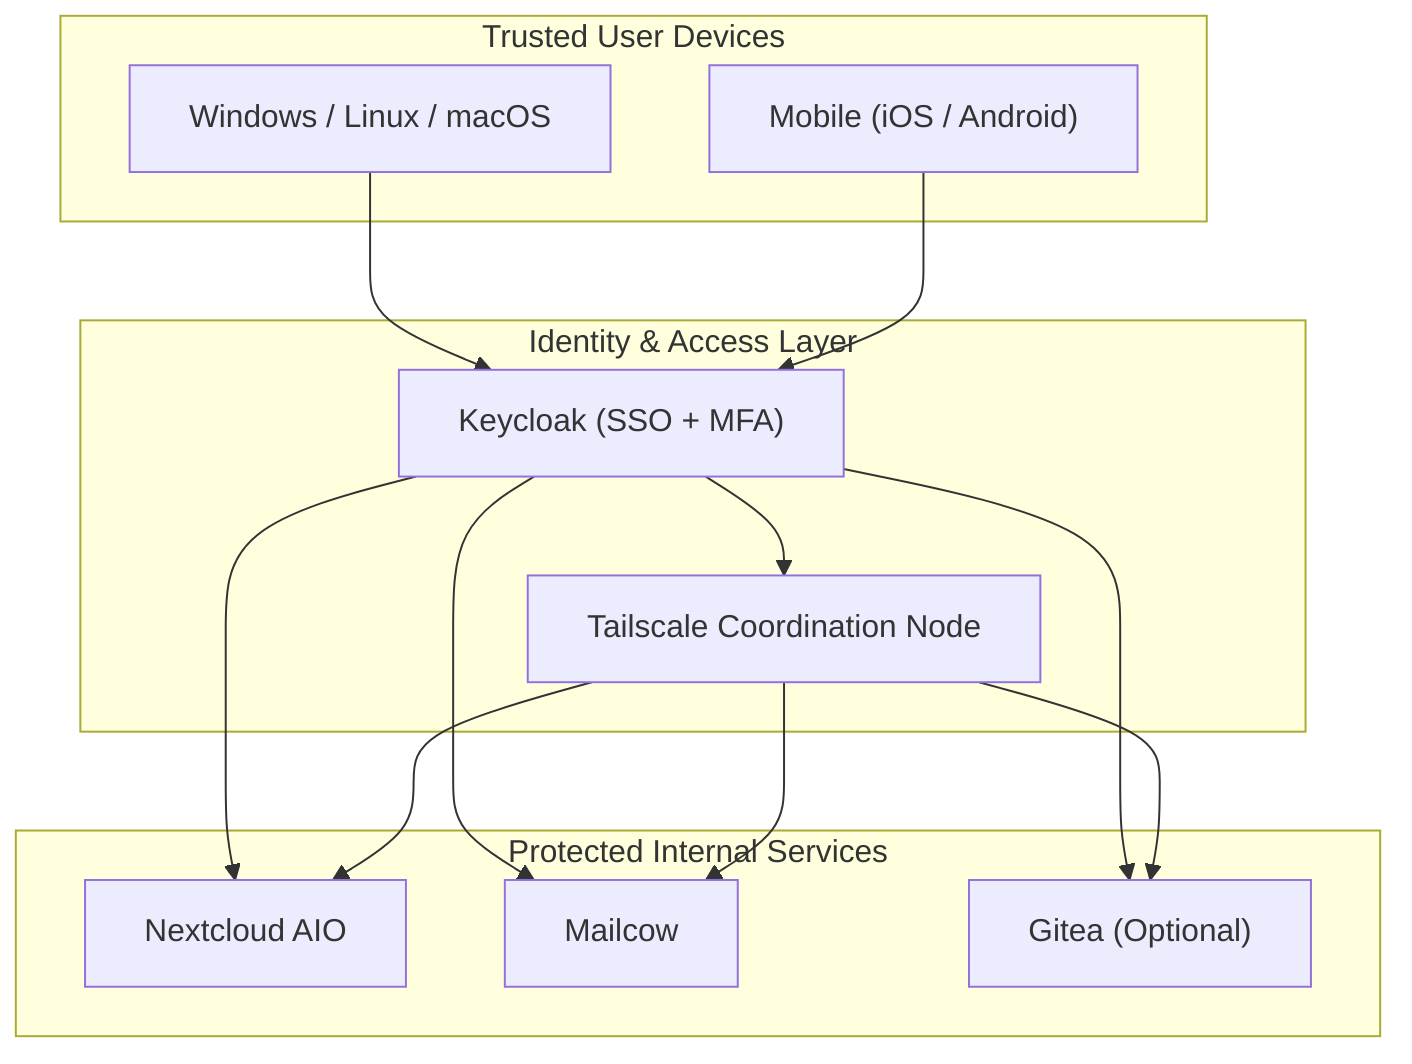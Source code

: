 flowchart TD
    subgraph UserDevices["Trusted User Devices"]
        A1["Windows / Linux / macOS"]
        A2["Mobile (iOS / Android)"]
    end

    subgraph AccessControl["Identity & Access Layer"]
        B1["Keycloak (SSO + MFA)"]
        B2["Tailscale Coordination Node"]
    end

    subgraph InternalServices["Protected Internal Services"]
        C1["Nextcloud AIO"]
        C2["Mailcow"]
        C3["Gitea (Optional)"]
    end

    A1 --> B1
    A2 --> B1
    B1 --> B2
    B1 --> C1
    B1 --> C2
    B1 --> C3
    B2 --> C1
    B2 --> C2
    B2 --> C3